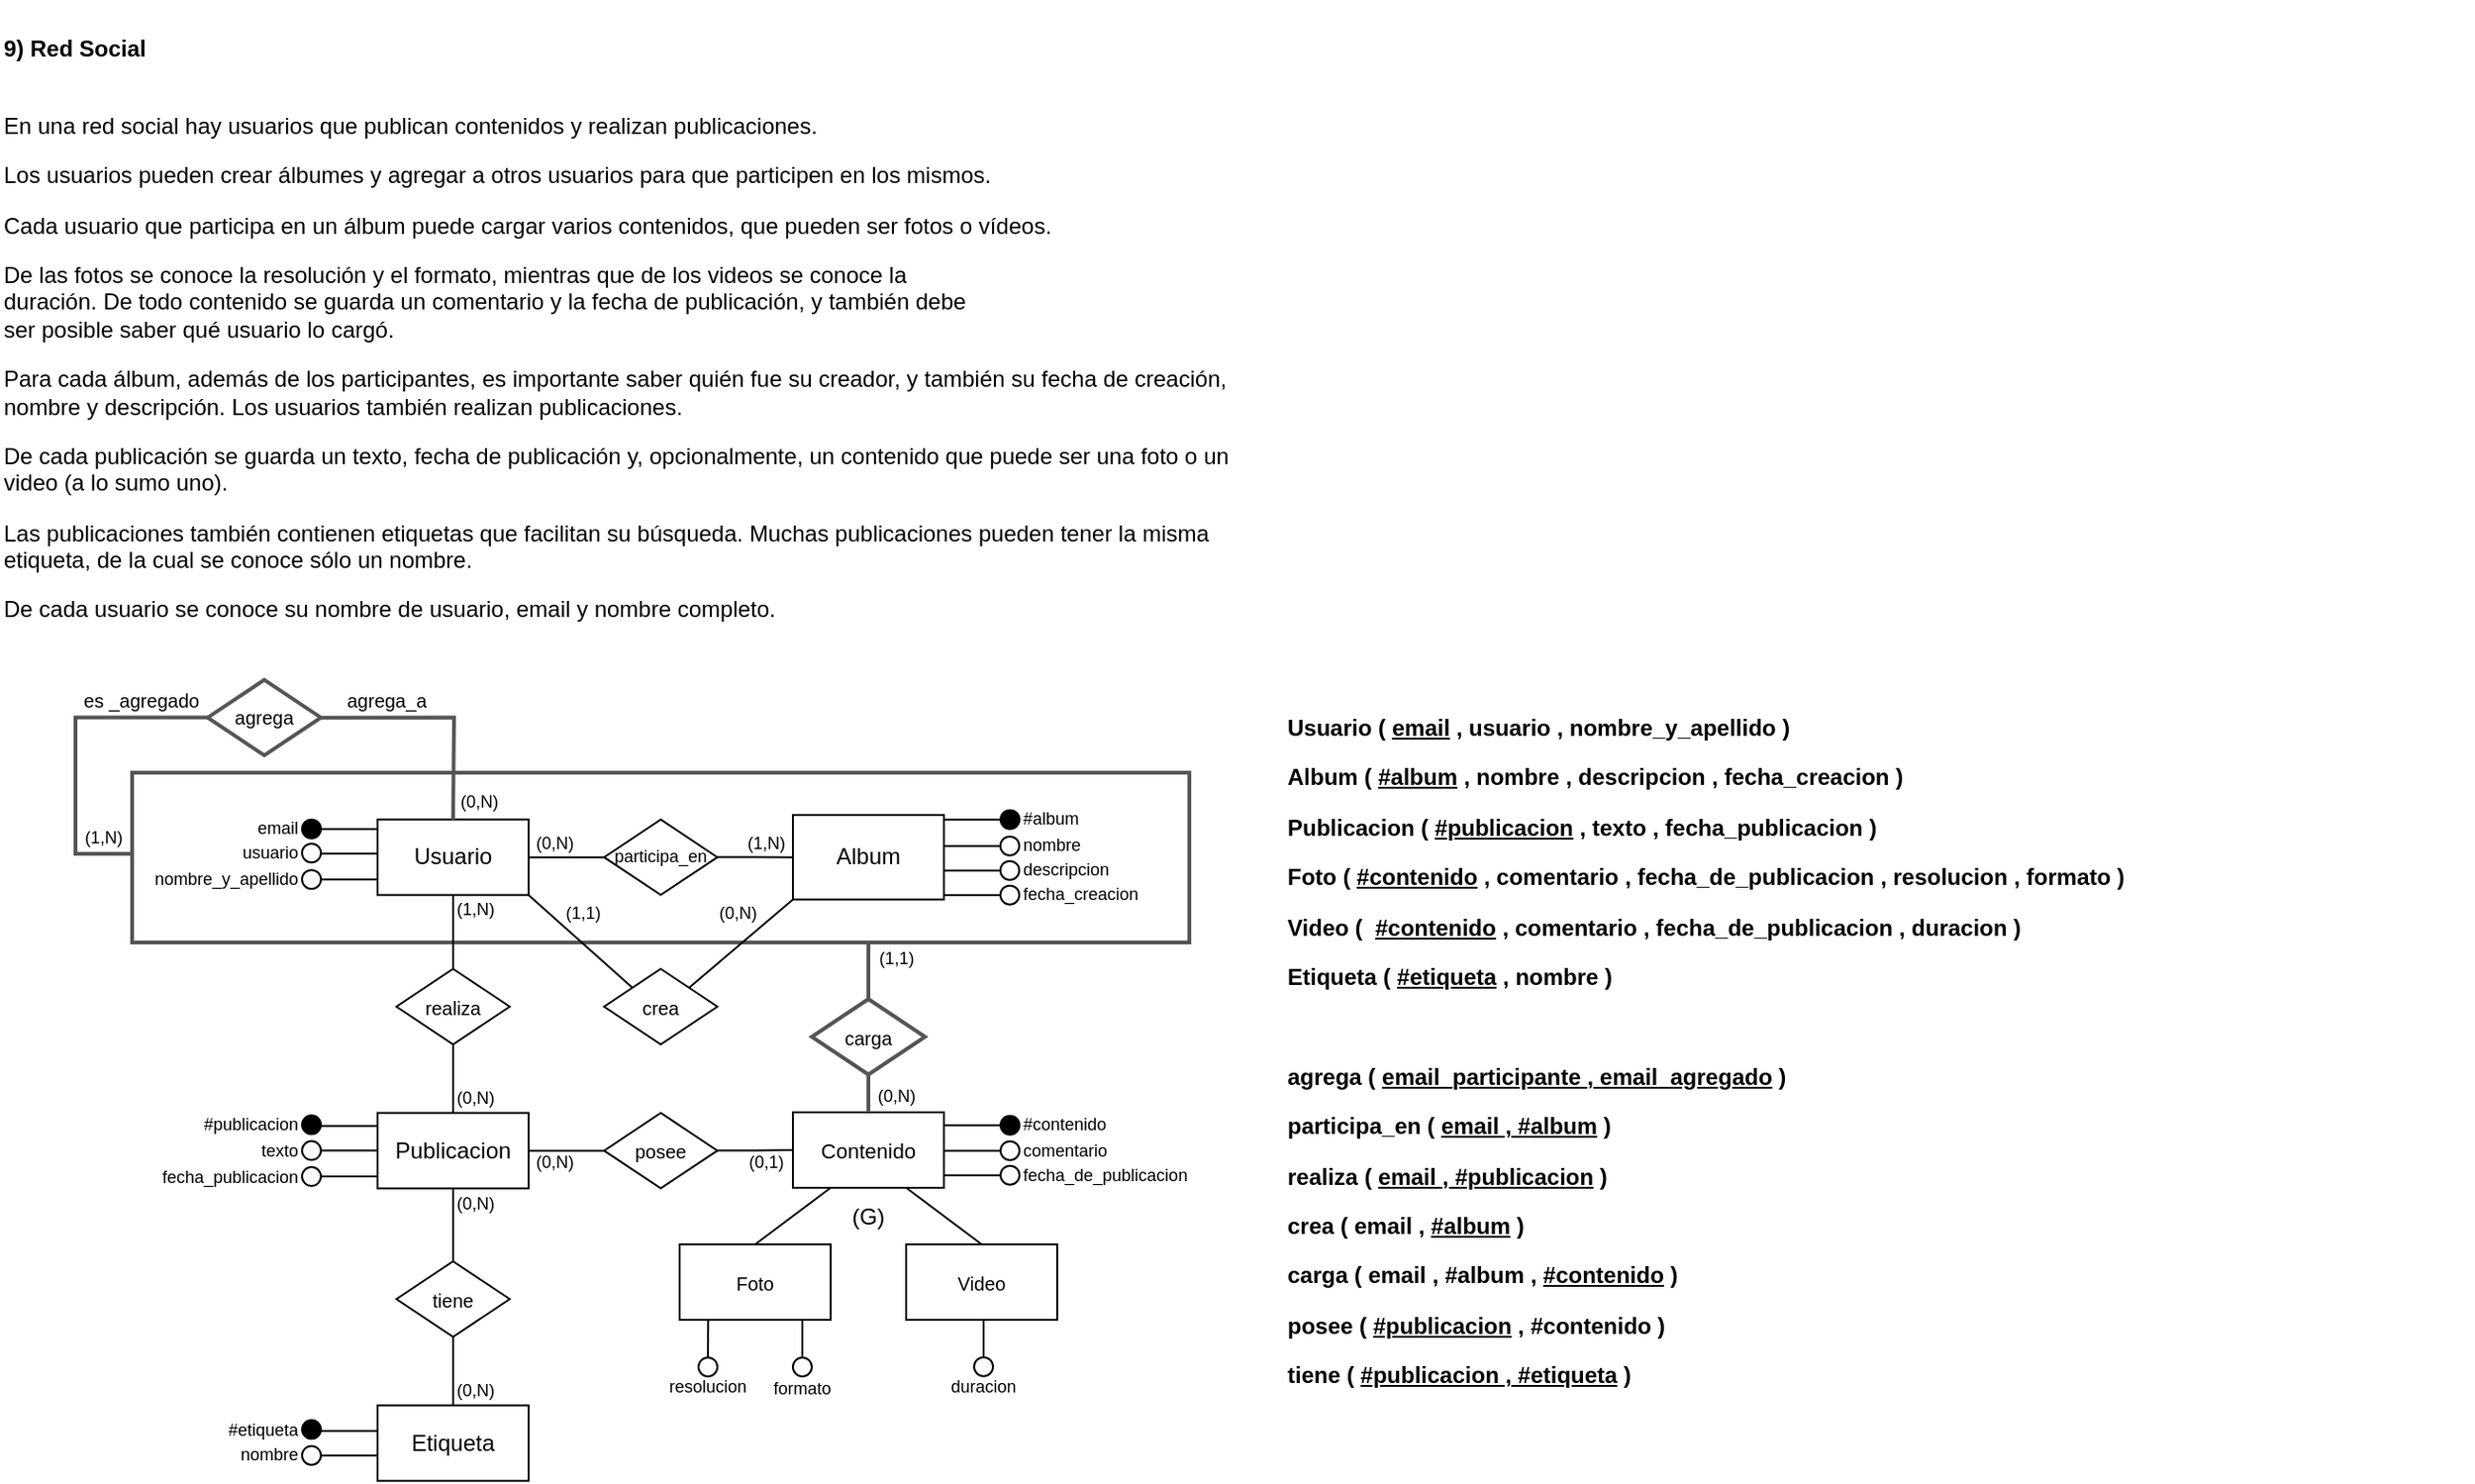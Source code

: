 <mxfile version="28.2.1">
  <diagram name="Page-1" id="txSvDVYumE7NUMxKTKsU">
    <mxGraphModel dx="-2322" dy="1012" grid="1" gridSize="10" guides="1" tooltips="1" connect="1" arrows="1" fold="1" page="1" pageScale="1" pageWidth="850" pageHeight="1100" math="0" shadow="0">
      <root>
        <mxCell id="0" />
        <mxCell id="1" parent="0" />
        <mxCell id="6KYaLly6HS5aU-zTOS-U-103" value="" style="rounded=0;whiteSpace=wrap;html=1;fillColor=none;strokeWidth=2;strokeColor=light-dark(#555555, #ededed);" parent="1" vertex="1">
          <mxGeometry x="4350" y="449.5" width="560" height="90" as="geometry" />
        </mxCell>
        <mxCell id="6KYaLly6HS5aU-zTOS-U-104" value="&lt;p&gt;&lt;b&gt;9) Red Social&lt;/b&gt;&lt;/p&gt;&lt;p&gt;&lt;b&gt;&lt;br&gt;&lt;/b&gt;En una red social hay usuarios que publican contenidos y realizan publicaciones.&amp;nbsp;&lt;/p&gt;&lt;p&gt;Los usuarios pueden crear álbumes y agregar a otros usuarios para que participen en los mismos.&amp;nbsp;&lt;/p&gt;&lt;p&gt;Cada usuario que participa en un álbum puede cargar varios contenidos, que pueden ser fotos o vídeos.&lt;br&gt;&lt;/p&gt;&lt;p&gt;De las fotos se conoce la resolución y el formato, mientras que de los videos se conoce la &lt;br&gt;duración. De todo contenido se guarda un comentario y la fecha de publicación, y también debe &lt;br&gt;ser posible saber qué usuario lo cargó.&amp;nbsp;&lt;/p&gt;&lt;p&gt;Para cada álbum, además de los participantes, es importante saber quién fue su creador, y también su fecha de creación, nombre y descripción. Los usuarios también realizan publicaciones.&amp;nbsp;&lt;/p&gt;&lt;p&gt;De cada publicación se guarda un texto, fecha de&amp;nbsp;&lt;span style=&quot;background-color: transparent; color: light-dark(rgb(0, 0, 0), rgb(255, 255, 255));&quot;&gt;publicación y, opcionalmente, un contenido que puede ser una foto o un video (a lo sumo uno).&lt;/span&gt;&lt;/p&gt;&lt;p&gt;Las publicaciones también contienen etiquetas que facilitan su búsqueda. Muchas publicaciones pueden tener la misma etiqueta, de la cual se conoce sólo un nombre.&amp;nbsp;&lt;/p&gt;&lt;p&gt;De cada usuario se conoce su nombre de usuario, email y nombre completo.&amp;nbsp;&lt;/p&gt;" style="text;whiteSpace=wrap;html=1;" parent="1" vertex="1">
          <mxGeometry x="4280" y="40" width="670" height="310" as="geometry" />
        </mxCell>
        <mxCell id="6KYaLly6HS5aU-zTOS-U-105" style="edgeStyle=orthogonalEdgeStyle;rounded=0;orthogonalLoop=1;jettySize=auto;html=1;exitX=1;exitY=0.5;exitDx=0;exitDy=0;entryX=0;entryY=0.5;entryDx=0;entryDy=0;endArrow=none;endFill=0;" parent="1" edge="1">
          <mxGeometry relative="1" as="geometry">
            <mxPoint x="4700" y="494.32" as="sourcePoint" />
            <mxPoint x="4700" y="494.32" as="targetPoint" />
          </mxGeometry>
        </mxCell>
        <mxCell id="6KYaLly6HS5aU-zTOS-U-106" style="edgeStyle=orthogonalEdgeStyle;rounded=0;orthogonalLoop=1;jettySize=auto;html=1;entryX=0.5;entryY=0;entryDx=0;entryDy=0;endArrow=none;endFill=0;" parent="1" source="6KYaLly6HS5aU-zTOS-U-107" target="6KYaLly6HS5aU-zTOS-U-120" edge="1">
          <mxGeometry relative="1" as="geometry" />
        </mxCell>
        <mxCell id="6KYaLly6HS5aU-zTOS-U-107" value="Usuario" style="rounded=0;whiteSpace=wrap;html=1;fontSize=12;" parent="1" vertex="1">
          <mxGeometry x="4480" y="474.32" width="80" height="40" as="geometry" />
        </mxCell>
        <mxCell id="6KYaLly6HS5aU-zTOS-U-108" value="&lt;span style=&quot;text-wrap-mode: nowrap;&quot;&gt;nombre&lt;/span&gt;" style="text;html=1;align=left;verticalAlign=middle;whiteSpace=wrap;rounded=0;fontSize=9;container=0;" parent="1" vertex="1">
          <mxGeometry x="4819.89" y="483.32" width="30" height="10" as="geometry" />
        </mxCell>
        <mxCell id="6KYaLly6HS5aU-zTOS-U-109" value="&lt;span style=&quot;text-wrap-mode: nowrap;&quot;&gt;descripcion&lt;/span&gt;" style="text;html=1;align=left;verticalAlign=middle;whiteSpace=wrap;rounded=0;fontSize=9;container=0;" parent="1" vertex="1">
          <mxGeometry x="4819.89" y="496.32" width="30" height="10" as="geometry" />
        </mxCell>
        <mxCell id="6KYaLly6HS5aU-zTOS-U-110" value="" style="endArrow=none;html=1;rounded=0;entryX=0;entryY=0.5;entryDx=0;entryDy=0;" parent="1" target="6KYaLly6HS5aU-zTOS-U-111" edge="1">
          <mxGeometry width="50" height="50" relative="1" as="geometry">
            <mxPoint x="4779.89" y="501.32" as="sourcePoint" />
            <mxPoint x="4809.89" y="496.32" as="targetPoint" />
          </mxGeometry>
        </mxCell>
        <mxCell id="6KYaLly6HS5aU-zTOS-U-111" value="" style="ellipse;whiteSpace=wrap;html=1;aspect=fixed;container=0;" parent="1" vertex="1">
          <mxGeometry x="4809.89" y="496.32" width="10" height="10" as="geometry" />
        </mxCell>
        <mxCell id="6KYaLly6HS5aU-zTOS-U-112" value="" style="endArrow=none;html=1;rounded=0;entryX=0;entryY=0.5;entryDx=0;entryDy=0;" parent="1" target="6KYaLly6HS5aU-zTOS-U-113" edge="1">
          <mxGeometry width="50" height="50" relative="1" as="geometry">
            <mxPoint x="4779.89" y="488.32" as="sourcePoint" />
            <mxPoint x="4809.89" y="483.32" as="targetPoint" />
          </mxGeometry>
        </mxCell>
        <mxCell id="6KYaLly6HS5aU-zTOS-U-113" value="" style="ellipse;whiteSpace=wrap;html=1;aspect=fixed;container=0;" parent="1" vertex="1">
          <mxGeometry x="4809.89" y="483.32" width="10" height="10" as="geometry" />
        </mxCell>
        <mxCell id="6KYaLly6HS5aU-zTOS-U-114" value="" style="edgeStyle=orthogonalEdgeStyle;rounded=0;orthogonalLoop=1;jettySize=auto;html=1;exitX=1;exitY=0.5;exitDx=0;exitDy=0;entryX=0;entryY=0.5;entryDx=0;entryDy=0;endArrow=none;endFill=0;" parent="1" source="6KYaLly6HS5aU-zTOS-U-107" target="6KYaLly6HS5aU-zTOS-U-116" edge="1">
          <mxGeometry relative="1" as="geometry">
            <mxPoint x="4560" y="494.32" as="sourcePoint" />
            <mxPoint x="4660" y="494.32" as="targetPoint" />
          </mxGeometry>
        </mxCell>
        <mxCell id="6KYaLly6HS5aU-zTOS-U-115" style="edgeStyle=orthogonalEdgeStyle;rounded=0;orthogonalLoop=1;jettySize=auto;html=1;entryX=0;entryY=0.5;entryDx=0;entryDy=0;endArrow=none;endFill=0;" parent="1" source="6KYaLly6HS5aU-zTOS-U-116" edge="1">
          <mxGeometry relative="1" as="geometry">
            <mxPoint x="4700" y="494.32" as="targetPoint" />
          </mxGeometry>
        </mxCell>
        <mxCell id="6KYaLly6HS5aU-zTOS-U-116" value="&lt;font style=&quot;font-size: 9px;&quot;&gt;participa_en&lt;/font&gt;" style="rhombus;whiteSpace=wrap;html=1;align=center;fontSize=8;" parent="1" vertex="1">
          <mxGeometry x="4600" y="474.32" width="60" height="40" as="geometry" />
        </mxCell>
        <mxCell id="6KYaLly6HS5aU-zTOS-U-117" value="Album" style="rounded=0;whiteSpace=wrap;html=1;fontSize=12;" parent="1" vertex="1">
          <mxGeometry x="4700" y="471.91" width="80" height="44.82" as="geometry" />
        </mxCell>
        <mxCell id="6KYaLly6HS5aU-zTOS-U-118" style="edgeStyle=orthogonalEdgeStyle;rounded=0;orthogonalLoop=1;jettySize=auto;html=1;exitX=1;exitY=0.5;exitDx=0;exitDy=0;entryX=0;entryY=0.5;entryDx=0;entryDy=0;endArrow=none;endFill=0;" parent="1" edge="1">
          <mxGeometry relative="1" as="geometry">
            <mxPoint x="4869.89" y="489.82" as="sourcePoint" />
            <mxPoint x="4869.89" y="489.82" as="targetPoint" />
          </mxGeometry>
        </mxCell>
        <mxCell id="6KYaLly6HS5aU-zTOS-U-119" style="edgeStyle=orthogonalEdgeStyle;rounded=0;orthogonalLoop=1;jettySize=auto;html=1;entryX=0.5;entryY=0;entryDx=0;entryDy=0;endArrow=none;endFill=0;" parent="1" source="6KYaLly6HS5aU-zTOS-U-120" target="6KYaLly6HS5aU-zTOS-U-132" edge="1">
          <mxGeometry relative="1" as="geometry" />
        </mxCell>
        <mxCell id="6KYaLly6HS5aU-zTOS-U-120" value="realiza" style="rhombus;whiteSpace=wrap;html=1;align=center;fontSize=10;" parent="1" vertex="1">
          <mxGeometry x="4490" y="553.5" width="60" height="40" as="geometry" />
        </mxCell>
        <mxCell id="6KYaLly6HS5aU-zTOS-U-121" value="" style="endArrow=none;html=1;rounded=0;entryX=0;entryY=0.5;entryDx=0;entryDy=0;" parent="1" edge="1">
          <mxGeometry width="50" height="50" relative="1" as="geometry">
            <mxPoint x="4450" y="492.32" as="sourcePoint" />
            <mxPoint x="4480" y="492.32" as="targetPoint" />
          </mxGeometry>
        </mxCell>
        <mxCell id="6KYaLly6HS5aU-zTOS-U-122" value="" style="endArrow=none;html=1;rounded=0;entryX=0;entryY=0.5;entryDx=0;entryDy=0;" parent="1" edge="1">
          <mxGeometry width="50" height="50" relative="1" as="geometry">
            <mxPoint x="4450" y="479.32" as="sourcePoint" />
            <mxPoint x="4480" y="479.32" as="targetPoint" />
          </mxGeometry>
        </mxCell>
        <mxCell id="6KYaLly6HS5aU-zTOS-U-123" value="" style="ellipse;whiteSpace=wrap;html=1;aspect=fixed;fillColor=#FFFFFF;gradientColor=none;fontColor=#FFFFFF;labelBorderColor=default;" parent="1" vertex="1">
          <mxGeometry x="4440" y="487.07" width="10" height="10" as="geometry" />
        </mxCell>
        <mxCell id="6KYaLly6HS5aU-zTOS-U-124" value="" style="ellipse;whiteSpace=wrap;html=1;aspect=fixed;fillColor=#000000;" parent="1" vertex="1">
          <mxGeometry x="4440" y="474.32" width="10" height="10" as="geometry" />
        </mxCell>
        <mxCell id="6KYaLly6HS5aU-zTOS-U-125" value="&lt;div style=&quot;text-align: left;&quot;&gt;&lt;span style=&quot;text-wrap-mode: nowrap;&quot;&gt;email&lt;/span&gt;&lt;/div&gt;" style="text;html=1;align=right;verticalAlign=middle;whiteSpace=wrap;rounded=1;fontSize=9;" parent="1" vertex="1">
          <mxGeometry x="4400" y="474.32" width="40" height="10" as="geometry" />
        </mxCell>
        <mxCell id="6KYaLly6HS5aU-zTOS-U-126" value="&lt;span style=&quot;text-align: left; text-wrap-mode: nowrap;&quot;&gt;usuario&lt;/span&gt;" style="text;html=1;align=right;verticalAlign=middle;whiteSpace=wrap;rounded=1;fontSize=9;" parent="1" vertex="1">
          <mxGeometry x="4400" y="487.32" width="40" height="10" as="geometry" />
        </mxCell>
        <mxCell id="6KYaLly6HS5aU-zTOS-U-127" value="" style="endArrow=none;html=1;rounded=0;entryX=0;entryY=0.5;entryDx=0;entryDy=0;" parent="1" edge="1">
          <mxGeometry width="50" height="50" relative="1" as="geometry">
            <mxPoint x="4450" y="506.07" as="sourcePoint" />
            <mxPoint x="4480" y="506.07" as="targetPoint" />
          </mxGeometry>
        </mxCell>
        <mxCell id="6KYaLly6HS5aU-zTOS-U-128" value="" style="ellipse;whiteSpace=wrap;html=1;aspect=fixed;" parent="1" vertex="1">
          <mxGeometry x="4440" y="501.07" width="10" height="10" as="geometry" />
        </mxCell>
        <mxCell id="6KYaLly6HS5aU-zTOS-U-129" value="&lt;span style=&quot;text-align: left; text-wrap-mode: nowrap;&quot;&gt;nombre_y_apellido&lt;/span&gt;" style="text;html=1;align=right;verticalAlign=middle;whiteSpace=wrap;rounded=1;fontSize=9;" parent="1" vertex="1">
          <mxGeometry x="4400" y="501.07" width="40" height="10" as="geometry" />
        </mxCell>
        <mxCell id="6KYaLly6HS5aU-zTOS-U-130" style="edgeStyle=orthogonalEdgeStyle;rounded=0;orthogonalLoop=1;jettySize=auto;html=1;entryX=0.5;entryY=0;entryDx=0;entryDy=0;endArrow=none;endFill=0;" parent="1" source="6KYaLly6HS5aU-zTOS-U-132" target="6KYaLly6HS5aU-zTOS-U-134" edge="1">
          <mxGeometry relative="1" as="geometry" />
        </mxCell>
        <mxCell id="6KYaLly6HS5aU-zTOS-U-131" style="edgeStyle=orthogonalEdgeStyle;rounded=0;orthogonalLoop=1;jettySize=auto;html=1;entryX=0;entryY=0.5;entryDx=0;entryDy=0;endArrow=none;endFill=0;" parent="1" source="6KYaLly6HS5aU-zTOS-U-154" target="6KYaLly6HS5aU-zTOS-U-141" edge="1">
          <mxGeometry relative="1" as="geometry" />
        </mxCell>
        <mxCell id="6KYaLly6HS5aU-zTOS-U-132" value="Publicacion" style="rounded=0;whiteSpace=wrap;html=1;fontSize=12;" parent="1" vertex="1">
          <mxGeometry x="4480" y="629.82" width="80" height="40" as="geometry" />
        </mxCell>
        <mxCell id="6KYaLly6HS5aU-zTOS-U-133" style="edgeStyle=orthogonalEdgeStyle;rounded=0;orthogonalLoop=1;jettySize=auto;html=1;entryX=0.5;entryY=0;entryDx=0;entryDy=0;endArrow=none;endFill=0;" parent="1" source="6KYaLly6HS5aU-zTOS-U-134" target="6KYaLly6HS5aU-zTOS-U-135" edge="1">
          <mxGeometry relative="1" as="geometry" />
        </mxCell>
        <mxCell id="6KYaLly6HS5aU-zTOS-U-134" value="tiene" style="rhombus;whiteSpace=wrap;html=1;align=center;fontSize=10;" parent="1" vertex="1">
          <mxGeometry x="4490" y="708.5" width="60" height="40" as="geometry" />
        </mxCell>
        <mxCell id="6KYaLly6HS5aU-zTOS-U-135" value="Etiqueta" style="rounded=0;whiteSpace=wrap;html=1;fontSize=12;" parent="1" vertex="1">
          <mxGeometry x="4480" y="784.82" width="80" height="40" as="geometry" />
        </mxCell>
        <mxCell id="6KYaLly6HS5aU-zTOS-U-136" value="Foto" style="rounded=0;whiteSpace=wrap;html=1;fontSize=10;" parent="1" vertex="1">
          <mxGeometry x="4640" y="699.5" width="80" height="40" as="geometry" />
        </mxCell>
        <mxCell id="6KYaLly6HS5aU-zTOS-U-137" value="Video" style="rounded=0;whiteSpace=wrap;html=1;fontSize=10;" parent="1" vertex="1">
          <mxGeometry x="4760" y="699.5" width="80" height="40" as="geometry" />
        </mxCell>
        <mxCell id="6KYaLly6HS5aU-zTOS-U-138" value="" style="endArrow=none;html=1;rounded=0;exitX=0.5;exitY=0;exitDx=0;exitDy=0;entryX=0.25;entryY=1;entryDx=0;entryDy=0;" parent="1" source="6KYaLly6HS5aU-zTOS-U-136" edge="1">
          <mxGeometry width="50" height="50" relative="1" as="geometry">
            <mxPoint x="4830" y="831.5" as="sourcePoint" />
            <mxPoint x="4720" y="669.5" as="targetPoint" />
          </mxGeometry>
        </mxCell>
        <mxCell id="6KYaLly6HS5aU-zTOS-U-139" value="" style="endArrow=none;html=1;rounded=0;exitX=0.5;exitY=0;exitDx=0;exitDy=0;entryX=0.75;entryY=1;entryDx=0;entryDy=0;" parent="1" source="6KYaLly6HS5aU-zTOS-U-137" edge="1">
          <mxGeometry width="50" height="50" relative="1" as="geometry">
            <mxPoint x="4805" y="804.5" as="sourcePoint" />
            <mxPoint x="4760" y="669.5" as="targetPoint" />
          </mxGeometry>
        </mxCell>
        <mxCell id="6KYaLly6HS5aU-zTOS-U-140" value="&lt;span style=&quot;text-wrap-mode: nowrap;&quot;&gt;(G)&lt;/span&gt;" style="text;html=1;align=center;verticalAlign=middle;whiteSpace=wrap;rounded=0;fontSize=12;container=0;" parent="1" vertex="1">
          <mxGeometry x="4725" y="679.5" width="30" height="10" as="geometry" />
        </mxCell>
        <mxCell id="6KYaLly6HS5aU-zTOS-U-141" value="Contenido" style="rounded=0;whiteSpace=wrap;html=1;fontSize=11;" parent="1" vertex="1">
          <mxGeometry x="4700" y="629.5" width="80" height="40" as="geometry" />
        </mxCell>
        <mxCell id="6KYaLly6HS5aU-zTOS-U-142" value="&lt;div style=&quot;&quot;&gt;&lt;span style=&quot;text-wrap-mode: nowrap;&quot;&gt;resolucion&lt;/span&gt;&lt;/div&gt;" style="text;html=1;align=center;verticalAlign=middle;whiteSpace=wrap;rounded=1;fontSize=9;" parent="1" vertex="1">
          <mxGeometry x="4635" y="770.49" width="40" height="10" as="geometry" />
        </mxCell>
        <mxCell id="6KYaLly6HS5aU-zTOS-U-143" value="&lt;span style=&quot;text-wrap-mode: nowrap;&quot;&gt;formato&lt;/span&gt;" style="text;html=1;align=center;verticalAlign=middle;whiteSpace=wrap;rounded=1;fontSize=9;" parent="1" vertex="1">
          <mxGeometry x="4685" y="770.66" width="40" height="10" as="geometry" />
        </mxCell>
        <mxCell id="6KYaLly6HS5aU-zTOS-U-144" value="&lt;span style=&quot;text-wrap-mode: nowrap;&quot;&gt;comentario&lt;/span&gt;" style="text;html=1;align=left;verticalAlign=middle;whiteSpace=wrap;rounded=0;fontSize=9;container=0;" parent="1" vertex="1">
          <mxGeometry x="4820" y="644.82" width="30" height="10" as="geometry" />
        </mxCell>
        <mxCell id="6KYaLly6HS5aU-zTOS-U-145" value="&lt;span style=&quot;text-wrap-mode: nowrap;&quot;&gt;fecha_de_publicacion&lt;/span&gt;" style="text;html=1;align=left;verticalAlign=middle;whiteSpace=wrap;rounded=0;fontSize=9;container=0;" parent="1" vertex="1">
          <mxGeometry x="4820" y="657.82" width="30" height="10" as="geometry" />
        </mxCell>
        <mxCell id="6KYaLly6HS5aU-zTOS-U-146" value="" style="endArrow=none;html=1;rounded=0;entryX=0;entryY=0.5;entryDx=0;entryDy=0;" parent="1" target="6KYaLly6HS5aU-zTOS-U-147" edge="1">
          <mxGeometry width="50" height="50" relative="1" as="geometry">
            <mxPoint x="4780" y="662.82" as="sourcePoint" />
            <mxPoint x="4810" y="657.82" as="targetPoint" />
          </mxGeometry>
        </mxCell>
        <mxCell id="6KYaLly6HS5aU-zTOS-U-147" value="" style="ellipse;whiteSpace=wrap;html=1;aspect=fixed;container=0;" parent="1" vertex="1">
          <mxGeometry x="4810" y="657.82" width="10" height="10" as="geometry" />
        </mxCell>
        <mxCell id="6KYaLly6HS5aU-zTOS-U-148" value="" style="endArrow=none;html=1;rounded=0;entryX=0;entryY=0.5;entryDx=0;entryDy=0;" parent="1" target="6KYaLly6HS5aU-zTOS-U-149" edge="1">
          <mxGeometry width="50" height="50" relative="1" as="geometry">
            <mxPoint x="4780" y="649.82" as="sourcePoint" />
            <mxPoint x="4810" y="644.82" as="targetPoint" />
          </mxGeometry>
        </mxCell>
        <mxCell id="6KYaLly6HS5aU-zTOS-U-149" value="" style="ellipse;whiteSpace=wrap;html=1;aspect=fixed;container=0;" parent="1" vertex="1">
          <mxGeometry x="4810" y="644.82" width="10" height="10" as="geometry" />
        </mxCell>
        <mxCell id="6KYaLly6HS5aU-zTOS-U-150" value="&lt;span style=&quot;text-wrap-mode: nowrap;&quot;&gt;#contenido&lt;/span&gt;" style="text;html=1;align=left;verticalAlign=middle;whiteSpace=wrap;rounded=0;fontSize=9;container=0;" parent="1" vertex="1">
          <mxGeometry x="4820" y="631.32" width="30" height="10" as="geometry" />
        </mxCell>
        <mxCell id="6KYaLly6HS5aU-zTOS-U-151" value="" style="endArrow=none;html=1;rounded=0;entryX=0;entryY=0.5;entryDx=0;entryDy=0;" parent="1" target="6KYaLly6HS5aU-zTOS-U-152" edge="1">
          <mxGeometry width="50" height="50" relative="1" as="geometry">
            <mxPoint x="4780" y="636.32" as="sourcePoint" />
            <mxPoint x="4810" y="631.32" as="targetPoint" />
          </mxGeometry>
        </mxCell>
        <mxCell id="6KYaLly6HS5aU-zTOS-U-152" value="" style="ellipse;whiteSpace=wrap;html=1;aspect=fixed;container=0;fillColor=#000000;" parent="1" vertex="1">
          <mxGeometry x="4810" y="631.32" width="10" height="10" as="geometry" />
        </mxCell>
        <mxCell id="6KYaLly6HS5aU-zTOS-U-153" value="" style="edgeStyle=orthogonalEdgeStyle;rounded=0;orthogonalLoop=1;jettySize=auto;html=1;entryX=0;entryY=0.5;entryDx=0;entryDy=0;endArrow=none;endFill=0;" parent="1" source="6KYaLly6HS5aU-zTOS-U-132" target="6KYaLly6HS5aU-zTOS-U-154" edge="1">
          <mxGeometry relative="1" as="geometry">
            <mxPoint x="4560" y="649.5" as="sourcePoint" />
            <mxPoint x="4700" y="649.5" as="targetPoint" />
          </mxGeometry>
        </mxCell>
        <mxCell id="6KYaLly6HS5aU-zTOS-U-154" value="posee" style="rhombus;whiteSpace=wrap;html=1;align=center;fontSize=10;" parent="1" vertex="1">
          <mxGeometry x="4600" y="629.82" width="60" height="40" as="geometry" />
        </mxCell>
        <mxCell id="6KYaLly6HS5aU-zTOS-U-155" value="" style="ellipse;whiteSpace=wrap;html=1;aspect=fixed;fillColor=#FFFFFF;gradientColor=none;fontColor=#FFFFFF;labelBorderColor=default;" parent="1" vertex="1">
          <mxGeometry x="4650" y="759.49" width="10" height="10" as="geometry" />
        </mxCell>
        <mxCell id="6KYaLly6HS5aU-zTOS-U-156" value="" style="endArrow=none;html=1;rounded=0;entryX=0.5;entryY=0;entryDx=0;entryDy=0;exitX=0.189;exitY=0.996;exitDx=0;exitDy=0;exitPerimeter=0;" parent="1" source="6KYaLly6HS5aU-zTOS-U-136" target="6KYaLly6HS5aU-zTOS-U-155" edge="1">
          <mxGeometry width="50" height="50" relative="1" as="geometry">
            <mxPoint x="4640" y="739.5" as="sourcePoint" />
            <mxPoint x="4670" y="739.5" as="targetPoint" />
          </mxGeometry>
        </mxCell>
        <mxCell id="6KYaLly6HS5aU-zTOS-U-157" value="" style="ellipse;whiteSpace=wrap;html=1;aspect=fixed;fillColor=#FFFFFF;gradientColor=none;fontColor=#FFFFFF;labelBorderColor=default;" parent="1" vertex="1">
          <mxGeometry x="4700" y="759.49" width="10" height="10" as="geometry" />
        </mxCell>
        <mxCell id="6KYaLly6HS5aU-zTOS-U-158" value="" style="endArrow=none;html=1;rounded=0;entryX=0.5;entryY=0;entryDx=0;entryDy=0;exitX=0.189;exitY=0.996;exitDx=0;exitDy=0;exitPerimeter=0;" parent="1" target="6KYaLly6HS5aU-zTOS-U-157" edge="1">
          <mxGeometry width="50" height="50" relative="1" as="geometry">
            <mxPoint x="4705" y="739.5" as="sourcePoint" />
            <mxPoint x="4720" y="739.5" as="targetPoint" />
          </mxGeometry>
        </mxCell>
        <mxCell id="6KYaLly6HS5aU-zTOS-U-159" value="&lt;span style=&quot;text-align: left; text-wrap-mode: nowrap;&quot;&gt;duracion&lt;/span&gt;" style="text;html=1;align=center;verticalAlign=middle;whiteSpace=wrap;rounded=1;fontSize=9;" parent="1" vertex="1">
          <mxGeometry x="4781" y="770.49" width="40" height="10" as="geometry" />
        </mxCell>
        <mxCell id="6KYaLly6HS5aU-zTOS-U-160" value="" style="ellipse;whiteSpace=wrap;html=1;aspect=fixed;fillColor=#FFFFFF;gradientColor=none;fontColor=#FFFFFF;labelBorderColor=default;" parent="1" vertex="1">
          <mxGeometry x="4796" y="759.32" width="10" height="10" as="geometry" />
        </mxCell>
        <mxCell id="6KYaLly6HS5aU-zTOS-U-161" value="" style="endArrow=none;html=1;rounded=0;entryX=0.5;entryY=0;entryDx=0;entryDy=0;exitX=0.189;exitY=0.996;exitDx=0;exitDy=0;exitPerimeter=0;" parent="1" target="6KYaLly6HS5aU-zTOS-U-160" edge="1">
          <mxGeometry width="50" height="50" relative="1" as="geometry">
            <mxPoint x="4801" y="739.33" as="sourcePoint" />
            <mxPoint x="4816" y="739.33" as="targetPoint" />
          </mxGeometry>
        </mxCell>
        <mxCell id="6KYaLly6HS5aU-zTOS-U-162" value="&lt;span style=&quot;text-wrap-mode: nowrap;&quot;&gt;fecha_creacion&lt;/span&gt;" style="text;html=1;align=left;verticalAlign=middle;whiteSpace=wrap;rounded=0;fontSize=9;container=0;" parent="1" vertex="1">
          <mxGeometry x="4819.91" y="509.32" width="30" height="10" as="geometry" />
        </mxCell>
        <mxCell id="6KYaLly6HS5aU-zTOS-U-163" value="" style="endArrow=none;html=1;rounded=0;entryX=0;entryY=0.5;entryDx=0;entryDy=0;" parent="1" target="6KYaLly6HS5aU-zTOS-U-164" edge="1">
          <mxGeometry width="50" height="50" relative="1" as="geometry">
            <mxPoint x="4779.91" y="514.32" as="sourcePoint" />
            <mxPoint x="4809.91" y="509.32" as="targetPoint" />
          </mxGeometry>
        </mxCell>
        <mxCell id="6KYaLly6HS5aU-zTOS-U-164" value="" style="ellipse;whiteSpace=wrap;html=1;aspect=fixed;container=0;" parent="1" vertex="1">
          <mxGeometry x="4809.91" y="509.32" width="10" height="10" as="geometry" />
        </mxCell>
        <mxCell id="6KYaLly6HS5aU-zTOS-U-165" style="edgeStyle=orthogonalEdgeStyle;rounded=0;orthogonalLoop=1;jettySize=auto;html=1;exitX=1;exitY=0.5;exitDx=0;exitDy=0;entryX=0;entryY=0.5;entryDx=0;entryDy=0;endArrow=none;endFill=0;" parent="1" edge="1">
          <mxGeometry relative="1" as="geometry">
            <mxPoint x="4869.91" y="502.82" as="sourcePoint" />
            <mxPoint x="4869.91" y="502.82" as="targetPoint" />
          </mxGeometry>
        </mxCell>
        <mxCell id="6KYaLly6HS5aU-zTOS-U-166" value="&lt;span style=&quot;text-wrap-mode: nowrap;&quot;&gt;#album&lt;/span&gt;" style="text;html=1;align=left;verticalAlign=middle;whiteSpace=wrap;rounded=0;fontSize=9;container=0;" parent="1" vertex="1">
          <mxGeometry x="4819.89" y="469.32" width="30" height="10" as="geometry" />
        </mxCell>
        <mxCell id="6KYaLly6HS5aU-zTOS-U-167" value="" style="endArrow=none;html=1;rounded=0;entryX=0;entryY=0.5;entryDx=0;entryDy=0;" parent="1" target="6KYaLly6HS5aU-zTOS-U-168" edge="1">
          <mxGeometry width="50" height="50" relative="1" as="geometry">
            <mxPoint x="4780" y="474.32" as="sourcePoint" />
            <mxPoint x="4810" y="469.32" as="targetPoint" />
          </mxGeometry>
        </mxCell>
        <mxCell id="6KYaLly6HS5aU-zTOS-U-168" value="" style="ellipse;whiteSpace=wrap;html=1;aspect=fixed;container=0;fillColor=#000000;" parent="1" vertex="1">
          <mxGeometry x="4810" y="469.32" width="10" height="10" as="geometry" />
        </mxCell>
        <mxCell id="6KYaLly6HS5aU-zTOS-U-169" style="edgeStyle=orthogonalEdgeStyle;rounded=0;orthogonalLoop=1;jettySize=auto;html=1;exitX=1;exitY=0.5;exitDx=0;exitDy=0;entryX=0;entryY=0.5;entryDx=0;entryDy=0;endArrow=none;endFill=0;" parent="1" edge="1">
          <mxGeometry relative="1" as="geometry">
            <mxPoint x="4870" y="475.82" as="sourcePoint" />
            <mxPoint x="4870" y="475.82" as="targetPoint" />
          </mxGeometry>
        </mxCell>
        <mxCell id="6KYaLly6HS5aU-zTOS-U-170" value="" style="endArrow=none;html=1;rounded=0;entryX=0;entryY=0.5;entryDx=0;entryDy=0;" parent="1" edge="1">
          <mxGeometry width="50" height="50" relative="1" as="geometry">
            <mxPoint x="4450" y="649.78" as="sourcePoint" />
            <mxPoint x="4480" y="649.78" as="targetPoint" />
          </mxGeometry>
        </mxCell>
        <mxCell id="6KYaLly6HS5aU-zTOS-U-171" value="" style="endArrow=none;html=1;rounded=0;entryX=0;entryY=0.5;entryDx=0;entryDy=0;" parent="1" edge="1">
          <mxGeometry width="50" height="50" relative="1" as="geometry">
            <mxPoint x="4450" y="636.78" as="sourcePoint" />
            <mxPoint x="4480" y="636.78" as="targetPoint" />
          </mxGeometry>
        </mxCell>
        <mxCell id="6KYaLly6HS5aU-zTOS-U-172" value="" style="ellipse;whiteSpace=wrap;html=1;aspect=fixed;fillColor=#FFFFFF;gradientColor=none;fontColor=#FFFFFF;labelBorderColor=default;" parent="1" vertex="1">
          <mxGeometry x="4440" y="644.78" width="10" height="10" as="geometry" />
        </mxCell>
        <mxCell id="6KYaLly6HS5aU-zTOS-U-173" value="" style="ellipse;whiteSpace=wrap;html=1;aspect=fixed;fillColor=#000000;" parent="1" vertex="1">
          <mxGeometry x="4440" y="631.11" width="10" height="10" as="geometry" />
        </mxCell>
        <mxCell id="6KYaLly6HS5aU-zTOS-U-174" value="&lt;div style=&quot;text-align: left;&quot;&gt;&lt;span style=&quot;background-color: transparent; text-wrap-mode: nowrap;&quot;&gt;texto&lt;/span&gt;&lt;/div&gt;" style="text;html=1;align=right;verticalAlign=middle;whiteSpace=wrap;rounded=1;fontSize=9;" parent="1" vertex="1">
          <mxGeometry x="4400" y="644.78" width="40" height="10" as="geometry" />
        </mxCell>
        <mxCell id="6KYaLly6HS5aU-zTOS-U-175" value="&lt;span style=&quot;text-align: left; text-wrap-mode: nowrap;&quot;&gt;#publicacion&lt;/span&gt;" style="text;html=1;align=right;verticalAlign=middle;whiteSpace=wrap;rounded=1;fontSize=9;" parent="1" vertex="1">
          <mxGeometry x="4400" y="631.11" width="40" height="10" as="geometry" />
        </mxCell>
        <mxCell id="6KYaLly6HS5aU-zTOS-U-176" value="" style="endArrow=none;html=1;rounded=0;entryX=0;entryY=0.5;entryDx=0;entryDy=0;" parent="1" edge="1">
          <mxGeometry width="50" height="50" relative="1" as="geometry">
            <mxPoint x="4450" y="663.53" as="sourcePoint" />
            <mxPoint x="4480" y="663.53" as="targetPoint" />
          </mxGeometry>
        </mxCell>
        <mxCell id="6KYaLly6HS5aU-zTOS-U-177" value="" style="ellipse;whiteSpace=wrap;html=1;aspect=fixed;" parent="1" vertex="1">
          <mxGeometry x="4440" y="658.53" width="10" height="10" as="geometry" />
        </mxCell>
        <mxCell id="6KYaLly6HS5aU-zTOS-U-178" value="&lt;span style=&quot;text-align: left; text-wrap-mode: nowrap;&quot;&gt;fecha_publicacion&lt;/span&gt;" style="text;html=1;align=right;verticalAlign=middle;whiteSpace=wrap;rounded=1;fontSize=9;" parent="1" vertex="1">
          <mxGeometry x="4400" y="658.53" width="40" height="10" as="geometry" />
        </mxCell>
        <mxCell id="6KYaLly6HS5aU-zTOS-U-179" value="" style="endArrow=none;html=1;rounded=0;entryX=0;entryY=0.5;entryDx=0;entryDy=0;" parent="1" edge="1">
          <mxGeometry width="50" height="50" relative="1" as="geometry">
            <mxPoint x="4450" y="811.34" as="sourcePoint" />
            <mxPoint x="4480" y="811.34" as="targetPoint" />
          </mxGeometry>
        </mxCell>
        <mxCell id="6KYaLly6HS5aU-zTOS-U-180" value="" style="endArrow=none;html=1;rounded=0;entryX=0;entryY=0.5;entryDx=0;entryDy=0;" parent="1" edge="1">
          <mxGeometry width="50" height="50" relative="1" as="geometry">
            <mxPoint x="4450" y="798.34" as="sourcePoint" />
            <mxPoint x="4480" y="798.34" as="targetPoint" />
          </mxGeometry>
        </mxCell>
        <mxCell id="6KYaLly6HS5aU-zTOS-U-181" value="" style="ellipse;whiteSpace=wrap;html=1;aspect=fixed;fillColor=#FFFFFF;gradientColor=none;fontColor=#FFFFFF;labelBorderColor=default;" parent="1" vertex="1">
          <mxGeometry x="4440" y="806.34" width="10" height="10" as="geometry" />
        </mxCell>
        <mxCell id="6KYaLly6HS5aU-zTOS-U-182" value="" style="ellipse;whiteSpace=wrap;html=1;aspect=fixed;fillColor=#000000;" parent="1" vertex="1">
          <mxGeometry x="4440" y="792.67" width="10" height="10" as="geometry" />
        </mxCell>
        <mxCell id="6KYaLly6HS5aU-zTOS-U-183" value="&lt;div style=&quot;text-align: left;&quot;&gt;&lt;span style=&quot;background-color: transparent; text-wrap-mode: nowrap;&quot;&gt;nombre&lt;/span&gt;&lt;/div&gt;" style="text;html=1;align=right;verticalAlign=middle;whiteSpace=wrap;rounded=1;fontSize=9;" parent="1" vertex="1">
          <mxGeometry x="4400" y="806.34" width="40" height="10" as="geometry" />
        </mxCell>
        <mxCell id="6KYaLly6HS5aU-zTOS-U-184" value="&lt;span style=&quot;text-align: left; text-wrap-mode: nowrap;&quot;&gt;#etiqueta&lt;/span&gt;" style="text;html=1;align=right;verticalAlign=middle;whiteSpace=wrap;rounded=1;fontSize=9;" parent="1" vertex="1">
          <mxGeometry x="4400" y="792.67" width="40" height="10" as="geometry" />
        </mxCell>
        <mxCell id="6KYaLly6HS5aU-zTOS-U-185" value="(1,N)" style="text;html=1;align=center;verticalAlign=middle;whiteSpace=wrap;rounded=0;fontSize=9;" parent="1" vertex="1">
          <mxGeometry x="4521" y="516.73" width="22" height="10" as="geometry" />
        </mxCell>
        <mxCell id="6KYaLly6HS5aU-zTOS-U-186" value="(0,N)" style="text;html=1;align=center;verticalAlign=middle;whiteSpace=wrap;rounded=0;fontSize=9;" parent="1" vertex="1">
          <mxGeometry x="4660" y="519.32" width="22" height="10" as="geometry" />
        </mxCell>
        <mxCell id="6KYaLly6HS5aU-zTOS-U-187" value="&lt;font size=&quot;1&quot;&gt;crea&lt;/font&gt;" style="rhombus;whiteSpace=wrap;html=1;align=center;fontSize=8;" parent="1" vertex="1">
          <mxGeometry x="4600" y="553.5" width="60" height="40" as="geometry" />
        </mxCell>
        <mxCell id="6KYaLly6HS5aU-zTOS-U-188" value="" style="endArrow=none;html=1;rounded=0;exitX=1;exitY=1;exitDx=0;exitDy=0;entryX=0;entryY=0;entryDx=0;entryDy=0;" parent="1" source="6KYaLly6HS5aU-zTOS-U-107" target="6KYaLly6HS5aU-zTOS-U-187" edge="1">
          <mxGeometry width="50" height="50" relative="1" as="geometry">
            <mxPoint x="4610" y="519.5" as="sourcePoint" />
            <mxPoint x="4510.862" y="529.5" as="targetPoint" />
          </mxGeometry>
        </mxCell>
        <mxCell id="6KYaLly6HS5aU-zTOS-U-189" value="" style="endArrow=none;html=1;rounded=0;entryX=0;entryY=1;entryDx=0;entryDy=0;exitX=1;exitY=0;exitDx=0;exitDy=0;" parent="1" source="6KYaLly6HS5aU-zTOS-U-187" target="6KYaLly6HS5aU-zTOS-U-117" edge="1">
          <mxGeometry width="50" height="50" relative="1" as="geometry">
            <mxPoint x="4645" y="428.82" as="sourcePoint" />
            <mxPoint x="4700" y="475.82" as="targetPoint" />
          </mxGeometry>
        </mxCell>
        <mxCell id="6KYaLly6HS5aU-zTOS-U-190" style="edgeStyle=orthogonalEdgeStyle;rounded=0;orthogonalLoop=1;jettySize=auto;html=1;entryX=0.5;entryY=0;entryDx=0;entryDy=0;endArrow=none;endFill=0;exitX=1;exitY=0.5;exitDx=0;exitDy=0;strokeWidth=2;strokeColor=light-dark(#555555, #ededed);" parent="1" source="6KYaLly6HS5aU-zTOS-U-192" edge="1">
          <mxGeometry relative="1" as="geometry">
            <mxPoint x="4520" y="474.32" as="targetPoint" />
            <mxPoint x="4520" y="438.32" as="sourcePoint" />
          </mxGeometry>
        </mxCell>
        <mxCell id="6KYaLly6HS5aU-zTOS-U-191" style="edgeStyle=orthogonalEdgeStyle;rounded=0;orthogonalLoop=1;jettySize=auto;html=1;entryX=0;entryY=0.5;entryDx=0;entryDy=0;endArrow=none;endFill=0;strokeWidth=2;strokeColor=light-dark(#555555, #ededed);" parent="1" source="6KYaLly6HS5aU-zTOS-U-192" target="6KYaLly6HS5aU-zTOS-U-103" edge="1">
          <mxGeometry relative="1" as="geometry">
            <Array as="points">
              <mxPoint x="4320" y="420.5" />
              <mxPoint x="4320" y="492.5" />
              <mxPoint x="4350" y="492.5" />
            </Array>
          </mxGeometry>
        </mxCell>
        <mxCell id="6KYaLly6HS5aU-zTOS-U-192" value="agrega" style="rhombus;whiteSpace=wrap;html=1;align=center;fontSize=10;strokeWidth=2;strokeColor=light-dark(#555555, #ededed);" parent="1" vertex="1">
          <mxGeometry x="4390" y="400.32" width="60" height="40" as="geometry" />
        </mxCell>
        <mxCell id="6KYaLly6HS5aU-zTOS-U-193" value="es _agregado" style="text;strokeColor=none;align=center;fillColor=none;html=1;verticalAlign=middle;whiteSpace=wrap;rounded=0;fontSize=10;" parent="1" vertex="1">
          <mxGeometry x="4320" y="403.09" width="70" height="15.14" as="geometry" />
        </mxCell>
        <mxCell id="6KYaLly6HS5aU-zTOS-U-194" value="agrega_a" style="text;strokeColor=none;align=center;fillColor=none;html=1;verticalAlign=middle;whiteSpace=wrap;rounded=0;fontSize=10;" parent="1" vertex="1">
          <mxGeometry x="4460" y="402.66" width="50" height="16" as="geometry" />
        </mxCell>
        <mxCell id="6KYaLly6HS5aU-zTOS-U-195" value="(0,N)" style="text;html=1;align=center;verticalAlign=middle;whiteSpace=wrap;rounded=0;fontSize=9;" parent="1" vertex="1">
          <mxGeometry x="4563" y="481.5" width="22" height="10" as="geometry" />
        </mxCell>
        <mxCell id="6KYaLly6HS5aU-zTOS-U-196" value="(0,N)" style="text;html=1;align=center;verticalAlign=middle;whiteSpace=wrap;rounded=0;fontSize=9;" parent="1" vertex="1">
          <mxGeometry x="4521" y="616.82" width="22" height="10" as="geometry" />
        </mxCell>
        <mxCell id="6KYaLly6HS5aU-zTOS-U-197" value="(1,1)" style="text;html=1;align=center;verticalAlign=middle;whiteSpace=wrap;rounded=0;fontSize=9;" parent="1" vertex="1">
          <mxGeometry x="4578" y="519.32" width="22" height="10" as="geometry" />
        </mxCell>
        <mxCell id="6KYaLly6HS5aU-zTOS-U-198" value="(1,N)" style="text;html=1;align=center;verticalAlign=middle;whiteSpace=wrap;rounded=0;fontSize=9;" parent="1" vertex="1">
          <mxGeometry x="4675" y="481.5" width="22" height="10" as="geometry" />
        </mxCell>
        <mxCell id="6KYaLly6HS5aU-zTOS-U-199" style="edgeStyle=orthogonalEdgeStyle;rounded=0;orthogonalLoop=1;jettySize=auto;html=1;entryX=0.5;entryY=0;entryDx=0;entryDy=0;endArrow=none;endFill=0;strokeWidth=2;strokeColor=light-dark(#555555, #ededed);" parent="1" target="6KYaLly6HS5aU-zTOS-U-201" edge="1">
          <mxGeometry relative="1" as="geometry">
            <mxPoint x="4740" y="539.5" as="sourcePoint" />
          </mxGeometry>
        </mxCell>
        <mxCell id="6KYaLly6HS5aU-zTOS-U-200" style="edgeStyle=orthogonalEdgeStyle;rounded=0;orthogonalLoop=1;jettySize=auto;html=1;entryX=0.5;entryY=0;entryDx=0;entryDy=0;endArrow=none;endFill=0;strokeWidth=2;strokeColor=light-dark(#555555, #ededed);" parent="1" source="6KYaLly6HS5aU-zTOS-U-201" edge="1">
          <mxGeometry relative="1" as="geometry">
            <mxPoint x="4740" y="628.83" as="targetPoint" />
          </mxGeometry>
        </mxCell>
        <mxCell id="6KYaLly6HS5aU-zTOS-U-201" value="carga" style="rhombus;whiteSpace=wrap;html=1;align=center;fontSize=10;strokeWidth=2;strokeColor=light-dark(#555555, #ededed);" parent="1" vertex="1">
          <mxGeometry x="4710" y="569.5" width="60" height="40" as="geometry" />
        </mxCell>
        <mxCell id="6KYaLly6HS5aU-zTOS-U-202" value="(1,1)" style="text;html=1;align=center;verticalAlign=middle;whiteSpace=wrap;rounded=0;fontSize=9;" parent="1" vertex="1">
          <mxGeometry x="4743.54" y="543.32" width="22" height="10" as="geometry" />
        </mxCell>
        <mxCell id="6KYaLly6HS5aU-zTOS-U-203" value="(0,N)" style="text;html=1;align=center;verticalAlign=middle;whiteSpace=wrap;rounded=0;fontSize=9;" parent="1" vertex="1">
          <mxGeometry x="4743.54" y="616.33" width="22" height="10" as="geometry" />
        </mxCell>
        <mxCell id="6KYaLly6HS5aU-zTOS-U-204" value="(0,N)" style="text;html=1;align=center;verticalAlign=middle;whiteSpace=wrap;rounded=0;fontSize=9;" parent="1" vertex="1">
          <mxGeometry x="4521" y="771.82" width="22" height="10" as="geometry" />
        </mxCell>
        <mxCell id="6KYaLly6HS5aU-zTOS-U-205" value="(0,N)" style="text;html=1;align=center;verticalAlign=middle;whiteSpace=wrap;rounded=0;fontSize=9;" parent="1" vertex="1">
          <mxGeometry x="4521" y="672.82" width="22" height="10" as="geometry" />
        </mxCell>
        <mxCell id="6KYaLly6HS5aU-zTOS-U-206" value="(0,1)" style="text;html=1;align=center;verticalAlign=middle;whiteSpace=wrap;rounded=0;fontSize=9;" parent="1" vertex="1">
          <mxGeometry x="4675" y="651.32" width="22" height="10" as="geometry" />
        </mxCell>
        <mxCell id="6KYaLly6HS5aU-zTOS-U-207" value="(0,N)" style="text;html=1;align=center;verticalAlign=middle;whiteSpace=wrap;rounded=0;fontSize=9;" parent="1" vertex="1">
          <mxGeometry x="4563" y="651.32" width="22" height="10" as="geometry" />
        </mxCell>
        <mxCell id="6KYaLly6HS5aU-zTOS-U-208" value="(1,N)" style="text;html=1;align=center;verticalAlign=middle;whiteSpace=wrap;rounded=0;fontSize=9;" parent="1" vertex="1">
          <mxGeometry x="4324" y="478.5" width="22" height="10" as="geometry" />
        </mxCell>
        <mxCell id="6KYaLly6HS5aU-zTOS-U-209" value="(0,N)" style="text;html=1;align=center;verticalAlign=middle;whiteSpace=wrap;rounded=0;fontSize=9;" parent="1" vertex="1">
          <mxGeometry x="4523" y="460.32" width="22" height="10" as="geometry" />
        </mxCell>
        <mxCell id="goTP0BKy_tL2AA03Dzn3-1" value="&lt;p&gt;&lt;b&gt;Usuario ( &lt;u&gt;email&lt;/u&gt; , usuario , nombre_y_apellido&amp;nbsp;)&lt;/b&gt;&lt;/p&gt;&lt;p&gt;&lt;b&gt;Album ( &lt;u&gt;#album&lt;/u&gt; , nombre , descripcion , fecha_creacion )&lt;/b&gt;&lt;b&gt;&lt;/b&gt;&lt;/p&gt;&lt;p&gt;&lt;b&gt;Publicacion ( &lt;u&gt;#publicacion&lt;/u&gt; , texto , fecha_publicacion )&lt;/b&gt;&lt;/p&gt;&lt;p&gt;&lt;b&gt;Foto (&amp;nbsp;&lt;/b&gt;&lt;b style=&quot;background-color: transparent; color: light-dark(rgb(0, 0, 0), rgb(255, 255, 255));&quot;&gt;&lt;u&gt;#contenido&lt;/u&gt; , comentario , fecha_de_publicacion ,&lt;/b&gt;&lt;b style=&quot;background-color: transparent; color: light-dark(rgb(0, 0, 0), rgb(255, 255, 255));&quot;&gt;&amp;nbsp;resolucion , formato )&lt;/b&gt;&lt;/p&gt;&lt;p&gt;&lt;b&gt;Video (&amp;nbsp;&lt;/b&gt;&lt;b style=&quot;background-color: transparent; color: light-dark(rgb(0, 0, 0), rgb(255, 255, 255));&quot;&gt;&amp;nbsp;&lt;/b&gt;&lt;b style=&quot;background-color: transparent; color: light-dark(rgb(0, 0, 0), rgb(255, 255, 255));&quot;&gt;&lt;u&gt;#contenido&lt;/u&gt; , comentario , fecha_de_publicacion ,&amp;nbsp;&lt;/b&gt;&lt;b style=&quot;background-color: transparent; color: light-dark(rgb(0, 0, 0), rgb(255, 255, 255));&quot;&gt;duracion )&lt;/b&gt;&lt;/p&gt;&lt;p&gt;&lt;b&gt;Etiqueta ( &lt;u&gt;#etiqueta&lt;/u&gt; , nombre )&lt;/b&gt;&lt;b&gt;&lt;/b&gt;&lt;/p&gt;&lt;p&gt;&lt;b&gt;&lt;br&gt;&lt;/b&gt;&lt;/p&gt;&lt;p&gt;&lt;b&gt;agrega ( &lt;u&gt;email_&lt;/u&gt;&lt;/b&gt;&lt;b&gt;&lt;u&gt;participante&amp;nbsp;&lt;/u&gt;&lt;/b&gt;&lt;b&gt;&lt;u&gt;, email_agregado&lt;/u&gt; )&lt;/b&gt;&lt;/p&gt;&lt;p&gt;&lt;b&gt;participa_en ( &lt;u&gt;email , #album&lt;/u&gt; )&lt;/b&gt;&lt;/p&gt;&lt;p&gt;&lt;b&gt;realiza ( &lt;u&gt;email , #publicacion&lt;/u&gt; )&lt;/b&gt;&lt;b&gt;&lt;/b&gt;&lt;/p&gt;&lt;p&gt;&lt;b&gt;crea ( email , &lt;u&gt;#album&lt;/u&gt; )&lt;/b&gt;&lt;b&gt;&lt;/b&gt;&lt;/p&gt;&lt;p&gt;&lt;b&gt;carga (&amp;nbsp;&lt;/b&gt;&lt;b style=&quot;color: light-dark(rgb(0, 0, 0), rgb(255, 255, 255)); background-color: transparent;&quot;&gt;email , #album , &lt;u&gt;#contenido&lt;/u&gt;&lt;/b&gt;&lt;b&gt;&amp;nbsp;)&lt;/b&gt;&lt;/p&gt;&lt;p&gt;&lt;b&gt;posee ( &lt;u&gt;#publicacion&lt;/u&gt; , #contenido )&lt;/b&gt;&lt;/p&gt;&lt;p&gt;&lt;b&gt;tiene ( &lt;u&gt;#publicacion , #etiqueta&lt;/u&gt; )&lt;/b&gt;&lt;b&gt;&lt;/b&gt;&lt;/p&gt;&lt;p&gt;&lt;b&gt;&lt;br&gt;&lt;/b&gt;&lt;/p&gt;" style="text;whiteSpace=wrap;html=1;" vertex="1" parent="1">
          <mxGeometry x="4960" y="400.32" width="630" height="420" as="geometry" />
        </mxCell>
      </root>
    </mxGraphModel>
  </diagram>
</mxfile>

